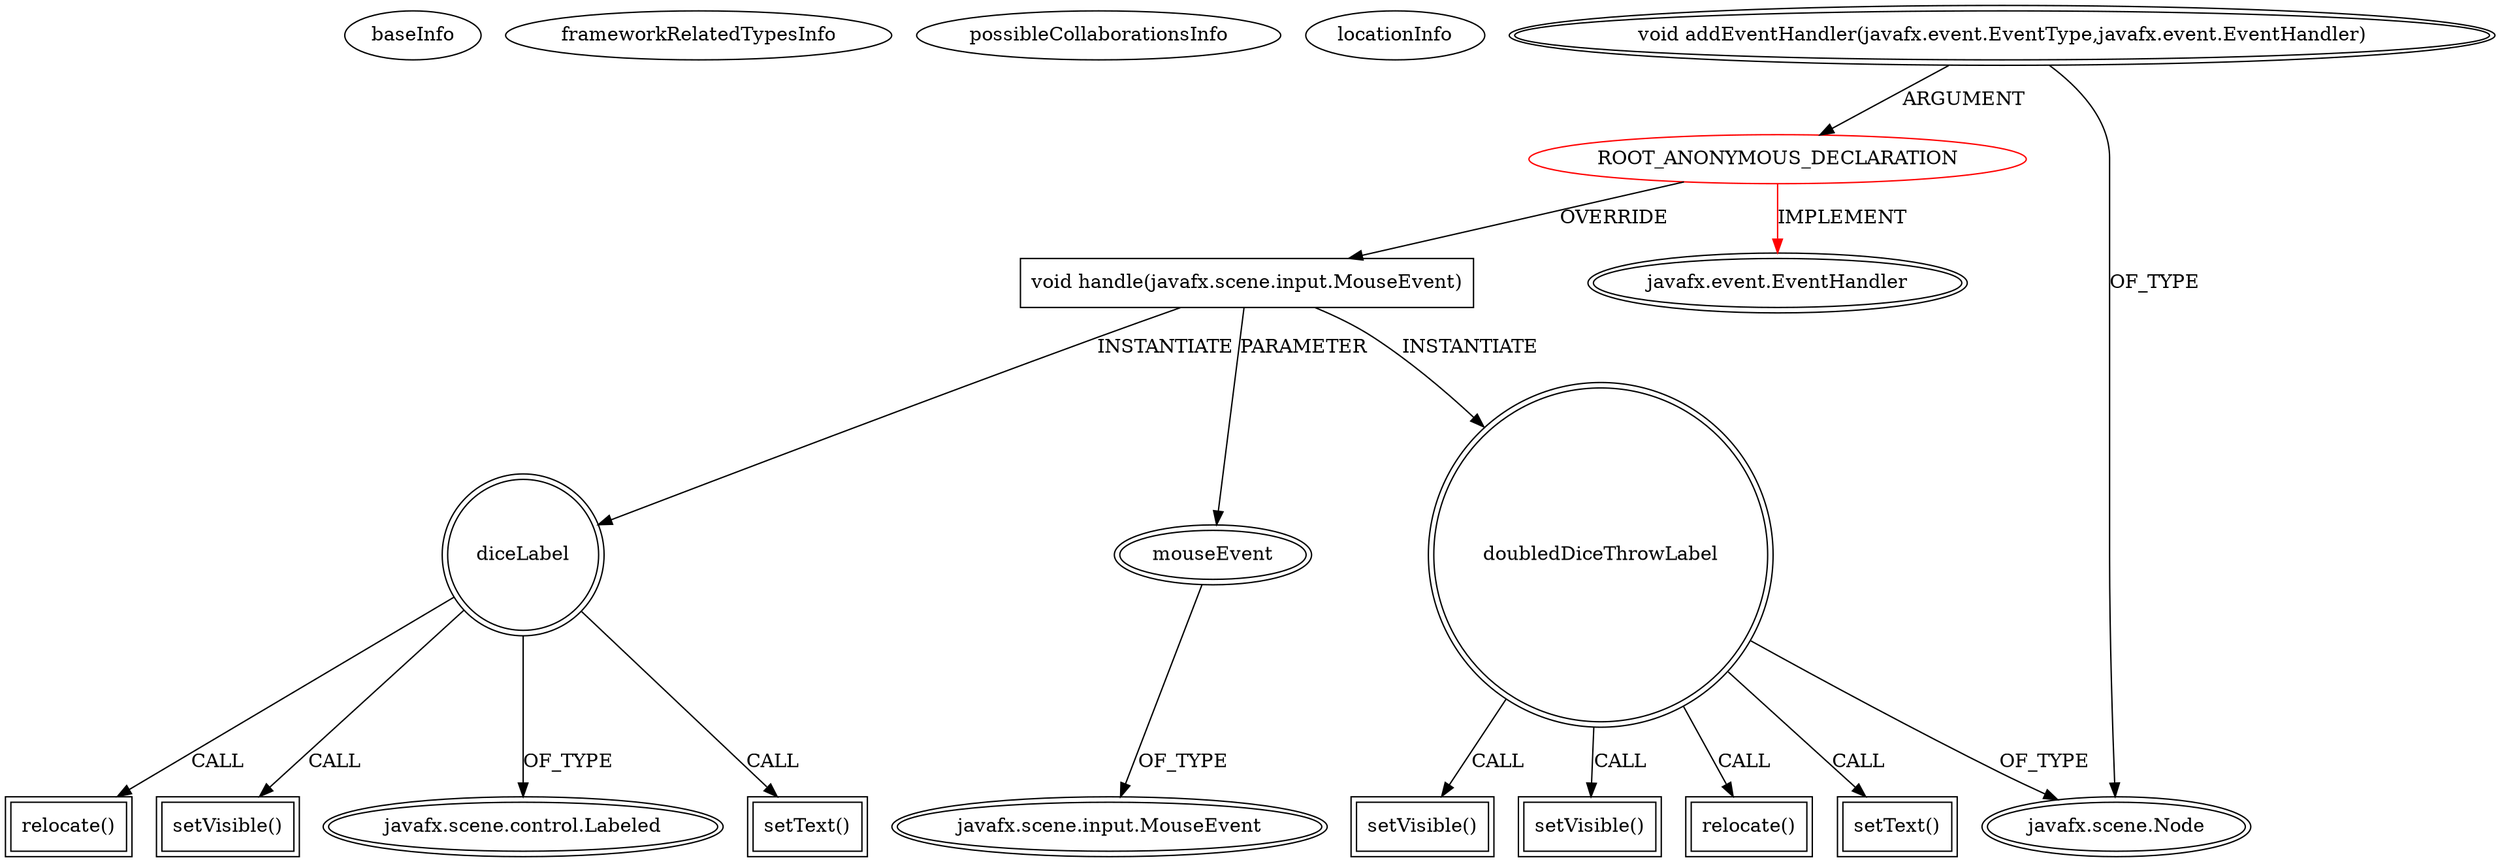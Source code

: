 digraph {
baseInfo[graphId=1397,category="extension_graph",isAnonymous=true,possibleRelation=false]
frameworkRelatedTypesInfo[0="javafx.event.EventHandler"]
possibleCollaborationsInfo[]
locationInfo[projectName="Szoftverfolyamatok1-SzF1",filePath="/Szoftverfolyamatok1-SzF1/SzF1-master/IdeaProjects/Monopoly_JavaFX/src/Monopoly/BoardController.java",contextSignature="void initializeDiceOnBoard()",graphId="1397"]
0[label="ROOT_ANONYMOUS_DECLARATION",vertexType="ROOT_ANONYMOUS_DECLARATION",isFrameworkType=false,color=red]
1[label="javafx.event.EventHandler",vertexType="FRAMEWORK_INTERFACE_TYPE",isFrameworkType=true,peripheries=2]
2[label="void addEventHandler(javafx.event.EventType,javafx.event.EventHandler)",vertexType="OUTSIDE_CALL",isFrameworkType=true,peripheries=2]
3[label="javafx.scene.Node",vertexType="FRAMEWORK_CLASS_TYPE",isFrameworkType=true,peripheries=2]
4[label="void handle(javafx.scene.input.MouseEvent)",vertexType="OVERRIDING_METHOD_DECLARATION",isFrameworkType=false,shape=box]
5[label="mouseEvent",vertexType="PARAMETER_DECLARATION",isFrameworkType=true,peripheries=2]
6[label="javafx.scene.input.MouseEvent",vertexType="FRAMEWORK_CLASS_TYPE",isFrameworkType=true,peripheries=2]
7[label="diceLabel",vertexType="VARIABLE_EXPRESION",isFrameworkType=true,peripheries=2,shape=circle]
9[label="javafx.scene.control.Labeled",vertexType="FRAMEWORK_CLASS_TYPE",isFrameworkType=true,peripheries=2]
8[label="setText()",vertexType="INSIDE_CALL",isFrameworkType=true,peripheries=2,shape=box]
11[label="relocate()",vertexType="INSIDE_CALL",isFrameworkType=true,peripheries=2,shape=box]
13[label="setVisible()",vertexType="INSIDE_CALL",isFrameworkType=true,peripheries=2,shape=box]
14[label="doubledDiceThrowLabel",vertexType="VARIABLE_EXPRESION",isFrameworkType=true,peripheries=2,shape=circle]
15[label="setVisible()",vertexType="INSIDE_CALL",isFrameworkType=true,peripheries=2,shape=box]
18[label="setVisible()",vertexType="INSIDE_CALL",isFrameworkType=true,peripheries=2,shape=box]
20[label="relocate()",vertexType="INSIDE_CALL",isFrameworkType=true,peripheries=2,shape=box]
22[label="setText()",vertexType="INSIDE_CALL",isFrameworkType=true,peripheries=2,shape=box]
0->1[label="IMPLEMENT",color=red]
2->0[label="ARGUMENT"]
2->3[label="OF_TYPE"]
0->4[label="OVERRIDE"]
5->6[label="OF_TYPE"]
4->5[label="PARAMETER"]
4->7[label="INSTANTIATE"]
7->9[label="OF_TYPE"]
7->8[label="CALL"]
7->11[label="CALL"]
7->13[label="CALL"]
4->14[label="INSTANTIATE"]
14->3[label="OF_TYPE"]
14->15[label="CALL"]
14->18[label="CALL"]
14->20[label="CALL"]
14->22[label="CALL"]
}
